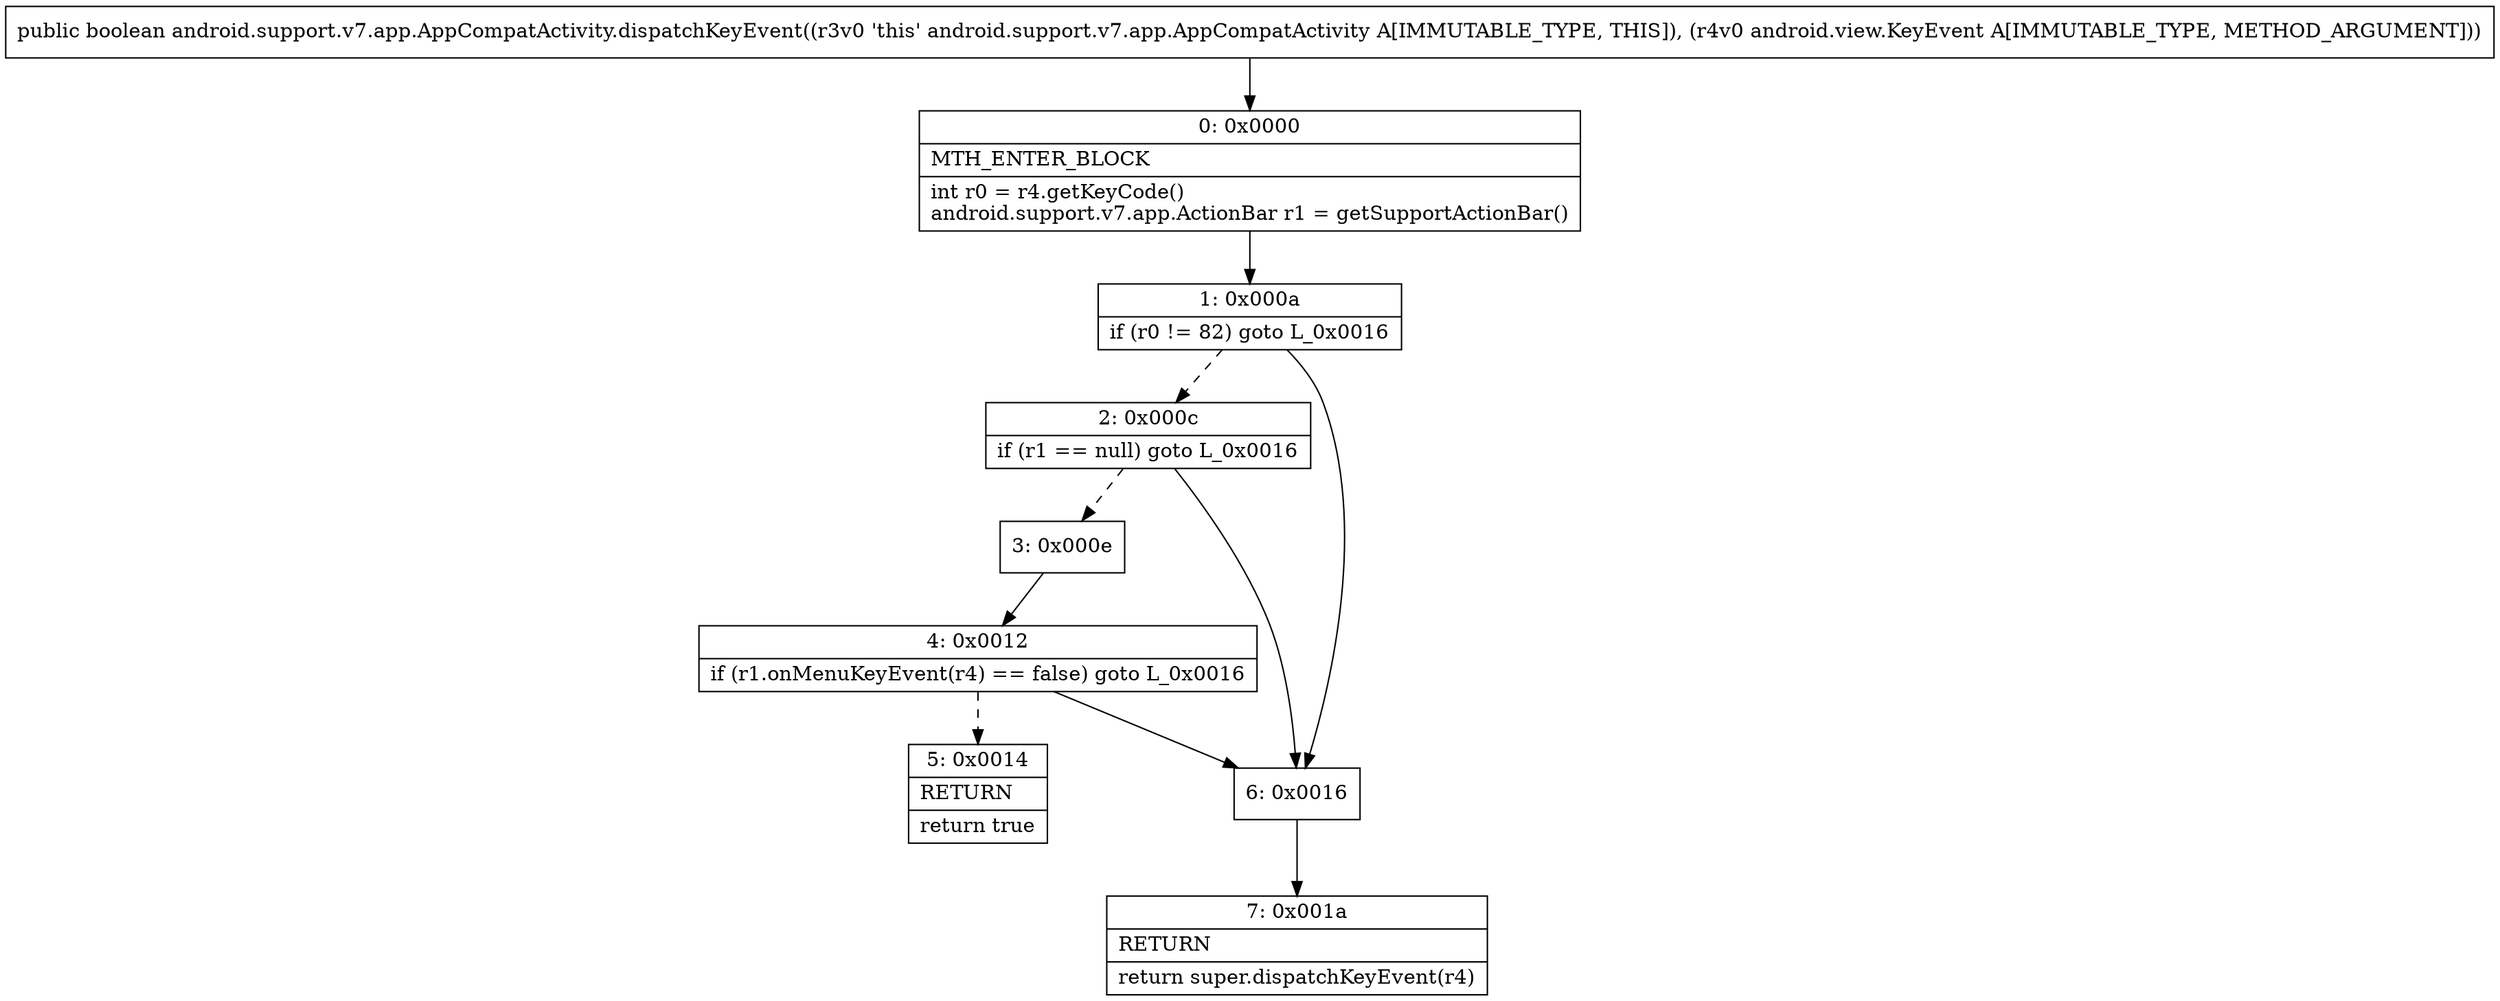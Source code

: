 digraph "CFG forandroid.support.v7.app.AppCompatActivity.dispatchKeyEvent(Landroid\/view\/KeyEvent;)Z" {
Node_0 [shape=record,label="{0\:\ 0x0000|MTH_ENTER_BLOCK\l|int r0 = r4.getKeyCode()\landroid.support.v7.app.ActionBar r1 = getSupportActionBar()\l}"];
Node_1 [shape=record,label="{1\:\ 0x000a|if (r0 != 82) goto L_0x0016\l}"];
Node_2 [shape=record,label="{2\:\ 0x000c|if (r1 == null) goto L_0x0016\l}"];
Node_3 [shape=record,label="{3\:\ 0x000e}"];
Node_4 [shape=record,label="{4\:\ 0x0012|if (r1.onMenuKeyEvent(r4) == false) goto L_0x0016\l}"];
Node_5 [shape=record,label="{5\:\ 0x0014|RETURN\l|return true\l}"];
Node_6 [shape=record,label="{6\:\ 0x0016}"];
Node_7 [shape=record,label="{7\:\ 0x001a|RETURN\l|return super.dispatchKeyEvent(r4)\l}"];
MethodNode[shape=record,label="{public boolean android.support.v7.app.AppCompatActivity.dispatchKeyEvent((r3v0 'this' android.support.v7.app.AppCompatActivity A[IMMUTABLE_TYPE, THIS]), (r4v0 android.view.KeyEvent A[IMMUTABLE_TYPE, METHOD_ARGUMENT])) }"];
MethodNode -> Node_0;
Node_0 -> Node_1;
Node_1 -> Node_2[style=dashed];
Node_1 -> Node_6;
Node_2 -> Node_3[style=dashed];
Node_2 -> Node_6;
Node_3 -> Node_4;
Node_4 -> Node_5[style=dashed];
Node_4 -> Node_6;
Node_6 -> Node_7;
}

